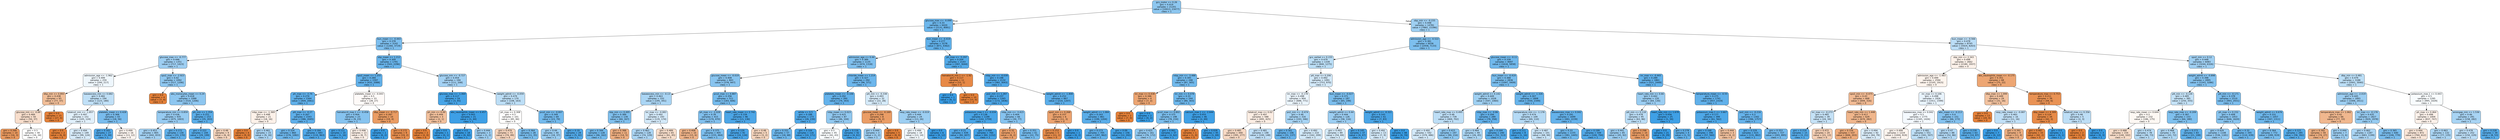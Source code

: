 digraph Tree {
node [shape=box, style="filled, rounded", color="black", fontname="helvetica"] ;
edge [fontname="helvetica"] ;
0 [label="gcs_motor <= 0.26\ngini = 0.419\nsamples = 21201\nvalue = [10013, 23477]\nclass = 1", fillcolor="#8dc7f0"] ;
1 [label="glucose_max <= -0.099\ngini = 0.33\nsamples = 6420\nvalue = [2131, 8081]\nclass = 1", fillcolor="#6db7ec"] ;
0 -> 1 [labeldistance=2.5, labelangle=45, headlabel="True"] ;
2 [label="bun_mean <= -0.443\ngini = 0.378\nsamples = 3142\nvalue = [1260, 3719]\nclass = 1", fillcolor="#7cbeee"] ;
1 -> 2 ;
3 [label="glucose_max <= -0.777\ngini = 0.446\nsamples = 1351\nvalue = [717, 1423]\nclass = 1", fillcolor="#9dcef2"] ;
2 -> 3 ;
4 [label="admission_age <= -1.962\ngini = 0.499\nsamples = 259\nvalue = [200, 217]\nclass = 1", fillcolor="#eff7fd"] ;
3 -> 4 ;
5 [label="dbp_min <= 0.893\ngini = 0.438\nsamples = 65\nvalue = [77, 37]\nclass = 0", fillcolor="#f1be98"] ;
4 -> 5 ;
6 [label="glucose_min <= -0.89\ngini = 0.489\nsamples = 50\nvalue = [50, 37]\nclass = 0", fillcolor="#f8decc"] ;
5 -> 6 ;
7 [label="gini = 0.266\nsamples = 10\nvalue = [16, 3]\nclass = 0", fillcolor="#ea995e"] ;
6 -> 7 ;
8 [label="gini = 0.5\nsamples = 40\nvalue = [34, 34]\nclass = 0", fillcolor="#ffffff"] ;
6 -> 8 ;
9 [label="gini = 0.0\nsamples = 15\nvalue = [27, 0]\nclass = 0", fillcolor="#e58139"] ;
5 -> 9 ;
10 [label="baseexcess_min <= 0.682\ngini = 0.482\nsamples = 194\nvalue = [123, 180]\nclass = 1", fillcolor="#c0e0f7"] ;
4 -> 10 ;
11 [label="totalco2_min <= -1.857\ngini = 0.497\nsamples = 151\nvalue = [105, 124]\nclass = 1", fillcolor="#e1f0fb"] ;
10 -> 11 ;
12 [label="gini = 0.0\nsamples = 2\nvalue = [6, 0]\nclass = 0", fillcolor="#e58139"] ;
11 -> 12 ;
13 [label="gini = 0.494\nsamples = 149\nvalue = [99, 124]\nclass = 1", fillcolor="#d7ebfa"] ;
11 -> 13 ;
14 [label="platelets_mean <= 0.428\ngini = 0.368\nsamples = 43\nvalue = [18, 56]\nclass = 1", fillcolor="#79bced"] ;
10 -> 14 ;
15 [label="gini = 0.183\nsamples = 27\nvalue = [5, 44]\nclass = 1", fillcolor="#50a8e8"] ;
14 -> 15 ;
16 [label="gini = 0.499\nsamples = 16\nvalue = [13, 12]\nclass = 0", fillcolor="#fdf5f0"] ;
14 -> 16 ;
17 [label="spo2_max <= -2.923\ngini = 0.42\nsamples = 1092\nvalue = [517, 1206]\nclass = 1", fillcolor="#8ec7f0"] ;
3 -> 17 ;
18 [label="gini = 0.0\nsamples = 4\nvalue = [7, 0]\nclass = 0", fillcolor="#e58139"] ;
17 -> 18 ;
19 [label="abs_monocytes_mean <= 0.24\ngini = 0.418\nsamples = 1088\nvalue = [510, 1206]\nclass = 1", fillcolor="#8dc6f0"] ;
17 -> 19 ;
20 [label="temperature_min <= 0.859\ngini = 0.436\nsamples = 935\nvalue = [475, 1003]\nclass = 1", fillcolor="#97cbf1"] ;
19 -> 20 ;
21 [label="gini = 0.453\nsamples = 805\nvalue = [442, 833]\nclass = 1", fillcolor="#a2d1f3"] ;
20 -> 21 ;
22 [label="gini = 0.272\nsamples = 130\nvalue = [33, 170]\nclass = 1", fillcolor="#5fb0ea"] ;
20 -> 22 ;
23 [label="ph_min <= 1.354\ngini = 0.251\nsamples = 153\nvalue = [35, 203]\nclass = 1", fillcolor="#5baee9"] ;
19 -> 23 ;
24 [label="gini = 0.222\nsamples = 144\nvalue = [29, 199]\nclass = 1", fillcolor="#56abe9"] ;
23 -> 24 ;
25 [label="gini = 0.48\nsamples = 9\nvalue = [6, 4]\nclass = 0", fillcolor="#f6d5bd"] ;
23 -> 25 ;
26 [label="sbp_mean <= 1.212\ngini = 0.309\nsamples = 1791\nvalue = [543, 2296]\nclass = 1", fillcolor="#68b4eb"] ;
2 -> 26 ;
27 [label="spo2_mean <= 1.255\ngini = 0.284\nsamples = 1597\nvalue = [432, 2088]\nclass = 1", fillcolor="#62b1ea"] ;
26 -> 27 ;
28 [label="ph_max <= -3.74\ngini = 0.274\nsamples = 1564\nvalue = [404, 2061]\nclass = 1", fillcolor="#60b0ea"] ;
27 -> 28 ;
29 [label="mbp_max <= -1.369\ngini = 0.498\nsamples = 21\nvalue = [18, 16]\nclass = 0", fillcolor="#fcf1e9"] ;
28 -> 29 ;
30 [label="gini = 0.0\nsamples = 6\nvalue = [9, 0]\nclass = 0", fillcolor="#e58139"] ;
29 -> 30 ;
31 [label="gini = 0.461\nsamples = 15\nvalue = [9, 16]\nclass = 1", fillcolor="#a8d4f4"] ;
29 -> 31 ;
32 [label="ptt_max <= -0.27\ngini = 0.267\nsamples = 1543\nvalue = [386, 2045]\nclass = 1", fillcolor="#5eafea"] ;
28 -> 32 ;
33 [label="gini = 0.324\nsamples = 860\nvalue = [276, 1082]\nclass = 1", fillcolor="#6cb6ec"] ;
32 -> 33 ;
34 [label="gini = 0.184\nsamples = 683\nvalue = [110, 963]\nclass = 1", fillcolor="#50a8e8"] ;
32 -> 34 ;
35 [label="platelets_mean <= -0.043\ngini = 0.5\nsamples = 33\nvalue = [28, 27]\nclass = 0", fillcolor="#fefaf8"] ;
27 -> 35 ;
36 [label="hematocrit_max.1 <= -0.458\ngini = 0.404\nsamples = 23\nvalue = [9, 23]\nclass = 1", fillcolor="#86c3ef"] ;
35 -> 36 ;
37 [label="gini = 0.111\nsamples = 10\nvalue = [1, 16]\nclass = 1", fillcolor="#45a3e7"] ;
36 -> 37 ;
38 [label="gini = 0.498\nsamples = 13\nvalue = [8, 7]\nclass = 0", fillcolor="#fcefe6"] ;
36 -> 38 ;
39 [label="dbp_mean <= -0.717\ngini = 0.287\nsamples = 10\nvalue = [19, 4]\nclass = 0", fillcolor="#ea9c63"] ;
35 -> 39 ;
40 [label="gini = 0.0\nsamples = 1\nvalue = [0, 2]\nclass = 1", fillcolor="#399de5"] ;
39 -> 40 ;
41 [label="gini = 0.172\nsamples = 9\nvalue = [19, 2]\nclass = 0", fillcolor="#e88e4e"] ;
39 -> 41 ;
42 [label="glucose_min <= -0.727\ngini = 0.454\nsamples = 194\nvalue = [111, 208]\nclass = 1", fillcolor="#a3d1f3"] ;
26 -> 42 ;
43 [label="glucose_max <= -1.064\ngini = 0.117\nsamples = 24\nvalue = [3, 45]\nclass = 1", fillcolor="#46a4e7"] ;
42 -> 43 ;
44 [label="ph_min <= 0.49\ngini = 0.444\nsamples = 3\nvalue = [2, 1]\nclass = 0", fillcolor="#f2c09c"] ;
43 -> 44 ;
45 [label="gini = 0.0\nsamples = 2\nvalue = [2, 0]\nclass = 0", fillcolor="#e58139"] ;
44 -> 45 ;
46 [label="gini = 0.0\nsamples = 1\nvalue = [0, 1]\nclass = 1", fillcolor="#399de5"] ;
44 -> 46 ;
47 [label="abs_neutrophils_mean <= 0.457\ngini = 0.043\nsamples = 21\nvalue = [1, 44]\nclass = 1", fillcolor="#3d9fe6"] ;
43 -> 47 ;
48 [label="gini = 0.0\nsamples = 18\nvalue = [0, 42]\nclass = 1", fillcolor="#399de5"] ;
47 -> 48 ;
49 [label="gini = 0.444\nsamples = 3\nvalue = [1, 2]\nclass = 1", fillcolor="#9ccef2"] ;
47 -> 49 ;
50 [label="weight_admit <= -0.059\ngini = 0.479\nsamples = 170\nvalue = [108, 163]\nclass = 1", fillcolor="#bcdef6"] ;
42 -> 50 ;
51 [label="ph_max <= 0.308\ngini = 0.5\nsamples = 101\nvalue = [85, 84]\nclass = 0", fillcolor="#fffefd"] ;
50 -> 51 ;
52 [label="gini = 0.479\nsamples = 73\nvalue = [74, 49]\nclass = 0", fillcolor="#f6d4bc"] ;
51 -> 52 ;
53 [label="gini = 0.364\nsamples = 28\nvalue = [11, 35]\nclass = 1", fillcolor="#77bced"] ;
51 -> 53 ;
54 [label="pco2_min <= -0.007\ngini = 0.349\nsamples = 69\nvalue = [23, 79]\nclass = 1", fillcolor="#73baed"] ;
50 -> 54 ;
55 [label="gini = 0.44\nsamples = 40\nvalue = [18, 37]\nclass = 1", fillcolor="#99cdf2"] ;
54 -> 55 ;
56 [label="gini = 0.19\nsamples = 29\nvalue = [5, 42]\nclass = 1", fillcolor="#51a9e8"] ;
54 -> 56 ;
57 [label="bun_mean <= -0.419\ngini = 0.277\nsamples = 3278\nvalue = [871, 4362]\nclass = 1", fillcolor="#61b1ea"] ;
1 -> 57 ;
58 [label="admission_age <= 0.44\ngini = 0.389\nsamples = 1135\nvalue = [474, 1318]\nclass = 1", fillcolor="#80c0ee"] ;
57 -> 58 ;
59 [label="glucose_mean <= -0.019\ngini = 0.408\nsamples = 843\nvalue = [378, 947]\nclass = 1", fillcolor="#88c4ef"] ;
58 -> 59 ;
60 [label="baseexcess_min <= -0.13\ngini = 0.463\nsamples = 332\nvalue = [195, 341]\nclass = 1", fillcolor="#aad5f4"] ;
59 -> 60 ;
61 [label="sbp_min <= 0.495\ngini = 0.389\nsamples = 139\nvalue = [60, 167]\nclass = 1", fillcolor="#80c0ee"] ;
60 -> 61 ;
62 [label="gini = 0.344\nsamples = 128\nvalue = [46, 162]\nclass = 1", fillcolor="#71b9ec"] ;
61 -> 62 ;
63 [label="gini = 0.388\nsamples = 11\nvalue = [14, 5]\nclass = 0", fillcolor="#eeae80"] ;
61 -> 63 ;
64 [label="inr_max <= -0.083\ngini = 0.492\nsamples = 193\nvalue = [135, 174]\nclass = 1", fillcolor="#d3e9f9"] ;
60 -> 64 ;
65 [label="gini = 0.463\nsamples = 128\nvalue = [74, 129]\nclass = 1", fillcolor="#abd5f4"] ;
64 -> 65 ;
66 [label="gini = 0.489\nsamples = 65\nvalue = [61, 45]\nclass = 0", fillcolor="#f8decb"] ;
64 -> 66 ;
67 [label="pco2_max <= 0.887\ngini = 0.356\nsamples = 511\nvalue = [183, 606]\nclass = 1", fillcolor="#75bbed"] ;
59 -> 67 ;
68 [label="ph_max <= -2.028\ngini = 0.39\nsamples = 415\nvalue = [170, 470]\nclass = 1", fillcolor="#81c0ee"] ;
67 -> 68 ;
69 [label="gini = 0.408\nsamples = 10\nvalue = [15, 6]\nclass = 0", fillcolor="#efb388"] ;
68 -> 69 ;
70 [label="gini = 0.375\nsamples = 405\nvalue = [155, 464]\nclass = 1", fillcolor="#7bbeee"] ;
68 -> 70 ;
71 [label="heart_rate_mean <= 2.742\ngini = 0.159\nsamples = 96\nvalue = [13, 136]\nclass = 1", fillcolor="#4ca6e7"] ;
67 -> 71 ;
72 [label="gini = 0.129\nsamples = 91\nvalue = [10, 134]\nclass = 1", fillcolor="#48a4e7"] ;
71 -> 72 ;
73 [label="gini = 0.48\nsamples = 5\nvalue = [3, 2]\nclass = 0", fillcolor="#f6d5bd"] ;
71 -> 73 ;
74 [label="chloride_mean <= 1.214\ngini = 0.327\nsamples = 292\nvalue = [96, 371]\nclass = 1", fillcolor="#6cb6ec"] ;
58 -> 74 ;
75 [label="platelets_mean <= -0.106\ngini = 0.292\nsamples = 260\nvalue = [74, 343]\nclass = 1", fillcolor="#64b2eb"] ;
74 -> 75 ;
76 [label="white <= 0.5\ngini = 0.188\nsamples = 173\nvalue = [28, 239]\nclass = 1", fillcolor="#50a8e8"] ;
75 -> 76 ;
77 [label="gini = 0.331\nsamples = 57\nvalue = [18, 68]\nclass = 1", fillcolor="#6db7ec"] ;
76 -> 77 ;
78 [label="gini = 0.104\nsamples = 116\nvalue = [10, 171]\nclass = 1", fillcolor="#45a3e7"] ;
76 -> 78 ;
79 [label="mbp_mean <= 0.023\ngini = 0.425\nsamples = 87\nvalue = [46, 104]\nclass = 1", fillcolor="#91c8f0"] ;
75 -> 79 ;
80 [label="gini = 0.5\nsamples = 45\nvalue = [42, 43]\nclass = 1", fillcolor="#fafdfe"] ;
79 -> 80 ;
81 [label="gini = 0.116\nsamples = 42\nvalue = [4, 61]\nclass = 1", fillcolor="#46a3e7"] ;
79 -> 81 ;
82 [label="ptt_min <= -0.338\ngini = 0.493\nsamples = 32\nvalue = [22, 28]\nclass = 1", fillcolor="#d5eaf9"] ;
74 -> 82 ;
83 [label="glucose_mean <= -0.169\ngini = 0.298\nsamples = 8\nvalue = [9, 2]\nclass = 0", fillcolor="#eb9d65"] ;
82 -> 83 ;
84 [label="gini = 0.444\nsamples = 3\nvalue = [1, 2]\nclass = 1", fillcolor="#9ccef2"] ;
83 -> 84 ;
85 [label="gini = 0.0\nsamples = 5\nvalue = [8, 0]\nclass = 0", fillcolor="#e58139"] ;
83 -> 85 ;
86 [label="resp_rate_mean <= -0.019\ngini = 0.444\nsamples = 24\nvalue = [13, 26]\nclass = 1", fillcolor="#9ccef2"] ;
82 -> 86 ;
87 [label="gini = 0.499\nsamples = 18\nvalue = [13, 14]\nclass = 1", fillcolor="#f1f8fd"] ;
86 -> 87 ;
88 [label="gini = 0.0\nsamples = 6\nvalue = [0, 12]\nclass = 1", fillcolor="#399de5"] ;
86 -> 88 ;
89 [label="ph_max <= -5.297\ngini = 0.204\nsamples = 2143\nvalue = [397, 3044]\nclass = 1", fillcolor="#53aae8"] ;
57 -> 89 ;
90 [label="hematocrit_min.1 <= -1.92\ngini = 0.117\nsamples = 11\nvalue = [15, 1]\nclass = 0", fillcolor="#e78946"] ;
89 -> 90 ;
91 [label="gini = 0.0\nsamples = 1\nvalue = [0, 1]\nclass = 1", fillcolor="#399de5"] ;
90 -> 91 ;
92 [label="gini = 0.0\nsamples = 10\nvalue = [15, 0]\nclass = 0", fillcolor="#e58139"] ;
90 -> 92 ;
93 [label="mbp_min <= -0.039\ngini = 0.198\nsamples = 2132\nvalue = [382, 3043]\nclass = 1", fillcolor="#52a9e8"] ;
89 -> 93 ;
94 [label="po2_min <= 1.287\ngini = 0.157\nsamples = 1265\nvalue = [172, 1836]\nclass = 1", fillcolor="#4ca6e7"] ;
93 -> 94 ;
95 [label="potassium_max.1 <= -0.034\ngini = 0.138\nsamples = 1199\nvalue = [142, 1759]\nclass = 1", fillcolor="#49a5e7"] ;
94 -> 95 ;
96 [label="gini = 0.21\nsamples = 439\nvalue = [82, 607]\nclass = 1", fillcolor="#54aae9"] ;
95 -> 96 ;
97 [label="gini = 0.094\nsamples = 760\nvalue = [60, 1152]\nclass = 1", fillcolor="#43a2e6"] ;
95 -> 97 ;
98 [label="mbp_min <= -3.415\ngini = 0.404\nsamples = 66\nvalue = [30, 77]\nclass = 1", fillcolor="#86c3ef"] ;
94 -> 98 ;
99 [label="gini = 0.32\nsamples = 5\nvalue = [8, 2]\nclass = 0", fillcolor="#eca06a"] ;
98 -> 99 ;
100 [label="gini = 0.351\nsamples = 61\nvalue = [22, 75]\nclass = 1", fillcolor="#73baed"] ;
98 -> 100 ;
101 [label="weight_admit <= -1.808\ngini = 0.252\nsamples = 867\nvalue = [210, 1207]\nclass = 1", fillcolor="#5baeea"] ;
93 -> 101 ;
102 [label="spo2_min <= 0.268\ngini = 0.337\nsamples = 6\nvalue = [11, 3]\nclass = 0", fillcolor="#eca36f"] ;
101 -> 102 ;
103 [label="gini = 0.153\nsamples = 5\nvalue = [11, 1]\nclass = 0", fillcolor="#e78c4b"] ;
102 -> 103 ;
104 [label="gini = 0.0\nsamples = 1\nvalue = [0, 2]\nclass = 1", fillcolor="#399de5"] ;
102 -> 104 ;
105 [label="weight_admit <= 1.084\ngini = 0.243\nsamples = 861\nvalue = [199, 1204]\nclass = 1", fillcolor="#5aade9"] ;
101 -> 105 ;
106 [label="gini = 0.273\nsamples = 705\nvalue = [187, 962]\nclass = 1", fillcolor="#5fb0ea"] ;
105 -> 106 ;
107 [label="gini = 0.09\nsamples = 156\nvalue = [12, 242]\nclass = 1", fillcolor="#43a2e6"] ;
105 -> 107 ;
108 [label="sbp_min <= -0.155\ngini = 0.448\nsamples = 14781\nvalue = [7882, 15396]\nclass = 1", fillcolor="#9ecff2"] ;
0 -> 108 [labeldistance=2.5, labelangle=-45, headlabel="False"] ;
109 [label="admission_age <= -0.522\ngini = 0.381\nsamples = 6036\nvalue = [2458, 7133]\nclass = 1", fillcolor="#7dbfee"] ;
108 -> 109 ;
110 [label="gcs_verbal <= 0.155\ngini = 0.479\nsamples = 1339\nvalue = [840, 1275]\nclass = 1", fillcolor="#bbdef6"] ;
109 -> 110 ;
111 [label="mbp_min <= -3.488\ngini = 0.345\nsamples = 248\nvalue = [87, 305]\nclass = 1", fillcolor="#71b9ec"] ;
110 -> 111 ;
112 [label="inr_max <= 0.438\ngini = 0.346\nsamples = 4\nvalue = [7, 2]\nclass = 0", fillcolor="#eca572"] ;
111 -> 112 ;
113 [label="gini = 0.0\nsamples = 2\nvalue = [7, 0]\nclass = 0", fillcolor="#e58139"] ;
112 -> 113 ;
114 [label="gini = 0.0\nsamples = 2\nvalue = [0, 2]\nclass = 1", fillcolor="#399de5"] ;
112 -> 114 ;
115 [label="inr_min <= 0.078\ngini = 0.33\nsamples = 244\nvalue = [80, 303]\nclass = 1", fillcolor="#6db7ec"] ;
111 -> 115 ;
116 [label="pco2_max <= 0.802\ngini = 0.375\nsamples = 198\nvalue = [78, 234]\nclass = 1", fillcolor="#7bbeee"] ;
115 -> 116 ;
117 [label="gini = 0.425\nsamples = 161\nvalue = [76, 172]\nclass = 1", fillcolor="#90c8f0"] ;
116 -> 117 ;
118 [label="gini = 0.061\nsamples = 37\nvalue = [2, 62]\nclass = 1", fillcolor="#3fa0e6"] ;
116 -> 118 ;
119 [label="calcium_max.1 <= -2.644\ngini = 0.055\nsamples = 46\nvalue = [2, 69]\nclass = 1", fillcolor="#3fa0e6"] ;
115 -> 119 ;
120 [label="gini = 0.0\nsamples = 1\nvalue = [1, 0]\nclass = 0", fillcolor="#e58139"] ;
119 -> 120 ;
121 [label="gini = 0.028\nsamples = 45\nvalue = [1, 69]\nclass = 1", fillcolor="#3c9ee5"] ;
119 -> 121 ;
122 [label="ptt_max <= 0.206\ngini = 0.492\nsamples = 1091\nvalue = [753, 970]\nclass = 1", fillcolor="#d3e9f9"] ;
110 -> 122 ;
123 [label="inr_max <= -0.178\ngini = 0.498\nsamples = 904\nvalue = [688, 771]\nclass = 1", fillcolor="#eaf4fc"] ;
122 -> 123 ;
124 [label="totalco2_max <= 0.02\ngini = 0.497\nsamples = 588\nvalue = [495, 425]\nclass = 0", fillcolor="#fbede3"] ;
123 -> 124 ;
125 [label="gini = 0.485\nsamples = 440\nvalue = [395, 277]\nclass = 0", fillcolor="#f7d9c4"] ;
124 -> 125 ;
126 [label="gini = 0.481\nsamples = 148\nvalue = [100, 148]\nclass = 1", fillcolor="#bfdff7"] ;
124 -> 126 ;
127 [label="po2_min <= -0.474\ngini = 0.46\nsamples = 316\nvalue = [193, 346]\nclass = 1", fillcolor="#a7d4f4"] ;
123 -> 127 ;
128 [label="gini = 0.301\nsamples = 106\nvalue = [31, 137]\nclass = 1", fillcolor="#66b3eb"] ;
127 -> 128 ;
129 [label="gini = 0.492\nsamples = 210\nvalue = [162, 209]\nclass = 1", fillcolor="#d2e9f9"] ;
127 -> 129 ;
130 [label="bun_mean <= -0.027\ngini = 0.371\nsamples = 187\nvalue = [65, 199]\nclass = 1", fillcolor="#7abded"] ;
122 -> 130 ;
131 [label="weight_admit <= 0.44\ngini = 0.444\nsamples = 126\nvalue = [58, 116]\nclass = 1", fillcolor="#9ccef2"] ;
130 -> 131 ;
132 [label="gini = 0.493\nsamples = 89\nvalue = [54, 69]\nclass = 1", fillcolor="#d4eaf9"] ;
131 -> 132 ;
133 [label="gini = 0.145\nsamples = 37\nvalue = [4, 47]\nclass = 1", fillcolor="#4aa5e7"] ;
131 -> 133 ;
134 [label="weight_admit <= -0.321\ngini = 0.143\nsamples = 61\nvalue = [7, 83]\nclass = 1", fillcolor="#4aa5e7"] ;
130 -> 134 ;
135 [label="gini = 0.492\nsamples = 13\nvalue = [7, 9]\nclass = 1", fillcolor="#d3e9f9"] ;
134 -> 135 ;
136 [label="gini = 0.0\nsamples = 48\nvalue = [0, 74]\nclass = 1", fillcolor="#399de5"] ;
134 -> 136 ;
137 [label="glucose_mean <= -0.11\ngini = 0.339\nsamples = 4697\nvalue = [1618, 5858]\nclass = 1", fillcolor="#70b8ec"] ;
109 -> 137 ;
138 [label="bun_mean <= -0.419\ngini = 0.368\nsamples = 2836\nvalue = [1097, 3409]\nclass = 1", fillcolor="#79bded"] ;
137 -> 138 ;
139 [label="weight_admit <= 0.142\ngini = 0.449\nsamples = 1028\nvalue = [547, 1060]\nclass = 1", fillcolor="#9fd0f2"] ;
138 -> 139 ;
140 [label="heart_rate_max <= 0.495\ngini = 0.48\nsamples = 739\nvalue = [469, 702]\nclass = 1", fillcolor="#bddef6"] ;
139 -> 140 ;
141 [label="gini = 0.492\nsamples = 542\nvalue = [379, 486]\nclass = 1", fillcolor="#d3e9f9"] ;
140 -> 141 ;
142 [label="gini = 0.415\nsamples = 197\nvalue = [90, 216]\nclass = 1", fillcolor="#8bc6f0"] ;
140 -> 142 ;
143 [label="mbp_max <= -0.86\ngini = 0.294\nsamples = 289\nvalue = [78, 358]\nclass = 1", fillcolor="#64b2eb"] ;
139 -> 143 ;
144 [label="gini = 0.464\nsamples = 49\nvalue = [26, 45]\nclass = 1", fillcolor="#abd6f4"] ;
143 -> 144 ;
145 [label="gini = 0.244\nsamples = 240\nvalue = [52, 313]\nclass = 1", fillcolor="#5aade9"] ;
143 -> 145 ;
146 [label="weight_admit <= -1.326\ngini = 0.307\nsamples = 1808\nvalue = [550, 2349]\nclass = 1", fillcolor="#67b4eb"] ;
138 -> 146 ;
147 [label="temperature_min <= -1.176\ngini = 0.474\nsamples = 109\nvalue = [69, 110]\nclass = 1", fillcolor="#b5daf5"] ;
146 -> 147 ;
148 [label="gini = 0.111\nsamples = 8\nvalue = [1, 16]\nclass = 1", fillcolor="#45a3e7"] ;
147 -> 148 ;
149 [label="gini = 0.487\nsamples = 101\nvalue = [68, 94]\nclass = 1", fillcolor="#c8e4f8"] ;
147 -> 149 ;
150 [label="baseexcess_max <= 0.042\ngini = 0.291\nsamples = 1699\nvalue = [481, 2239]\nclass = 1", fillcolor="#64b2eb"] ;
146 -> 150 ;
151 [label="gini = 0.33\nsamples = 1155\nvalue = [381, 1445]\nclass = 1", fillcolor="#6db7ec"] ;
150 -> 151 ;
152 [label="gini = 0.199\nsamples = 544\nvalue = [100, 794]\nclass = 1", fillcolor="#52a9e8"] ;
150 -> 152 ;
153 [label="inr_max <= -0.443\ngini = 0.289\nsamples = 1861\nvalue = [521, 2449]\nclass = 1", fillcolor="#63b2eb"] ;
137 -> 153 ;
154 [label="heart_rate_min <= 0.66\ngini = 0.442\nsamples = 120\nvalue = [64, 130]\nclass = 1", fillcolor="#9acdf2"] ;
153 -> 154 ;
155 [label="ptt_min <= 0.118\ngini = 0.478\nsamples = 95\nvalue = [63, 96]\nclass = 1", fillcolor="#bbddf6"] ;
154 -> 155 ;
156 [label="gini = 0.441\nsamples = 85\nvalue = [45, 92]\nclass = 1", fillcolor="#9acdf2"] ;
155 -> 156 ;
157 [label="gini = 0.298\nsamples = 10\nvalue = [18, 4]\nclass = 0", fillcolor="#eb9d65"] ;
155 -> 157 ;
158 [label="heart_rate_min <= 1.678\ngini = 0.056\nsamples = 25\nvalue = [1, 34]\nclass = 1", fillcolor="#3fa0e6"] ;
154 -> 158 ;
159 [label="gini = 0.0\nsamples = 21\nvalue = [0, 29]\nclass = 1", fillcolor="#399de5"] ;
158 -> 159 ;
160 [label="gini = 0.278\nsamples = 4\nvalue = [1, 5]\nclass = 1", fillcolor="#61b1ea"] ;
158 -> 160 ;
161 [label="temperature_mean <= -0.55\ngini = 0.275\nsamples = 1741\nvalue = [457, 2319]\nclass = 1", fillcolor="#60b0ea"] ;
153 -> 161 ;
162 [label="potassium_max.1 <= 3.667\ngini = 0.177\nsamples = 399\nvalue = [61, 562]\nclass = 1", fillcolor="#4ea8e8"] ;
161 -> 162 ;
163 [label="gini = 0.168\nsamples = 396\nvalue = [57, 560]\nclass = 1", fillcolor="#4da7e8"] ;
162 -> 163 ;
164 [label="gini = 0.444\nsamples = 3\nvalue = [4, 2]\nclass = 0", fillcolor="#f2c09c"] ;
162 -> 164 ;
165 [label="po2_min <= -0.216\ngini = 0.3\nsamples = 1342\nvalue = [396, 1757]\nclass = 1", fillcolor="#66b3eb"] ;
161 -> 165 ;
166 [label="gini = 0.229\nsamples = 615\nvalue = [131, 862]\nclass = 1", fillcolor="#57ace9"] ;
165 -> 166 ;
167 [label="gini = 0.353\nsamples = 727\nvalue = [265, 895]\nclass = 1", fillcolor="#74baed"] ;
165 -> 167 ;
168 [label="bun_mean <= -0.566\ngini = 0.478\nsamples = 8745\nvalue = [5424, 8263]\nclass = 1", fillcolor="#bbddf6"] ;
108 -> 168 ;
169 [label="sbp_min <= 2.343\ngini = 0.498\nsamples = 2662\nvalue = [2180, 1937]\nclass = 0", fillcolor="#fcf1e9"] ;
168 -> 169 ;
170 [label="admission_age <= -1.483\ngini = 0.499\nsamples = 2594\nvalue = [2105, 1915]\nclass = 0", fillcolor="#fdf4ed"] ;
169 -> 170 ;
171 [label="spo2_min <= -0.475\ngini = 0.43\nsamples = 668\nvalue = [694, 316]\nclass = 0", fillcolor="#f1ba93"] ;
170 -> 171 ;
172 [label="inr_max <= -0.273\ngini = 0.485\nsamples = 39\nvalue = [24, 34]\nclass = 1", fillcolor="#c5e2f7"] ;
171 -> 172 ;
173 [label="gini = 0.219\nsamples = 15\nvalue = [3, 21]\nclass = 1", fillcolor="#55abe9"] ;
172 -> 173 ;
174 [label="gini = 0.472\nsamples = 24\nvalue = [21, 13]\nclass = 0", fillcolor="#f5cfb4"] ;
172 -> 174 ;
175 [label="heart_rate_min <= 1.448\ngini = 0.417\nsamples = 629\nvalue = [670, 282]\nclass = 0", fillcolor="#f0b68c"] ;
171 -> 175 ;
176 [label="gini = 0.376\nsamples = 537\nvalue = [606, 203]\nclass = 0", fillcolor="#eeab7b"] ;
175 -> 176 ;
177 [label="gini = 0.494\nsamples = 92\nvalue = [64, 79]\nclass = 1", fillcolor="#d9ecfa"] ;
175 -> 177 ;
178 [label="inr_max <= 0.106\ngini = 0.498\nsamples = 1926\nvalue = [1411, 1599]\nclass = 1", fillcolor="#e8f3fc"] ;
170 -> 178 ;
179 [label="baseexcess_max <= 0.042\ngini = 0.5\nsamples = 1775\nvalue = [1345, 1426]\nclass = 1", fillcolor="#f4f9fe"] ;
178 -> 179 ;
180 [label="gini = 0.499\nsamples = 1224\nvalue = [1004, 919]\nclass = 0", fillcolor="#fdf4ee"] ;
179 -> 180 ;
181 [label="gini = 0.481\nsamples = 551\nvalue = [341, 507]\nclass = 1", fillcolor="#bedff6"] ;
179 -> 181 ;
182 [label="wbc_mean <= -0.213\ngini = 0.4\nsamples = 151\nvalue = [66, 173]\nclass = 1", fillcolor="#85c2ef"] ;
178 -> 182 ;
183 [label="gini = 0.47\nsamples = 88\nvalue = [52, 86]\nclass = 1", fillcolor="#b1d8f5"] ;
182 -> 183 ;
184 [label="gini = 0.239\nsamples = 63\nvalue = [14, 87]\nclass = 1", fillcolor="#59ade9"] ;
182 -> 184 ;
185 [label="abs_neutrophils_mean <= -0.175\ngini = 0.351\nsamples = 68\nvalue = [75, 22]\nclass = 0", fillcolor="#eda673"] ;
169 -> 185 ;
186 [label="dbp_max <= 1.099\ngini = 0.449\nsamples = 29\nvalue = [31, 16]\nclass = 0", fillcolor="#f2c29f"] ;
185 -> 186 ;
187 [label="gini = 0.0\nsamples = 13\nvalue = [20, 0]\nclass = 0", fillcolor="#e58139"] ;
186 -> 187 ;
188 [label="resp_rate_mean <= -0.087\ngini = 0.483\nsamples = 16\nvalue = [11, 16]\nclass = 1", fillcolor="#c1e0f7"] ;
186 -> 188 ;
189 [label="gini = 0.0\nsamples = 7\nvalue = [0, 12]\nclass = 1", fillcolor="#399de5"] ;
188 -> 189 ;
190 [label="gini = 0.391\nsamples = 9\nvalue = [11, 4]\nclass = 0", fillcolor="#eeaf81"] ;
188 -> 190 ;
191 [label="temperature_max <= 0.753\ngini = 0.211\nsamples = 39\nvalue = [44, 6]\nclass = 0", fillcolor="#e99254"] ;
185 -> 191 ;
192 [label="dbp_mean <= 4.309\ngini = 0.124\nsamples = 34\nvalue = [42, 3]\nclass = 0", fillcolor="#e78a47"] ;
191 -> 192 ;
193 [label="gini = 0.087\nsamples = 33\nvalue = [42, 2]\nclass = 0", fillcolor="#e68742"] ;
192 -> 193 ;
194 [label="gini = 0.0\nsamples = 1\nvalue = [0, 1]\nclass = 1", fillcolor="#399de5"] ;
192 -> 194 ;
195 [label="totalco2_max <= 0.356\ngini = 0.48\nsamples = 5\nvalue = [2, 3]\nclass = 1", fillcolor="#bddef6"] ;
191 -> 195 ;
196 [label="gini = 0.0\nsamples = 2\nvalue = [2, 0]\nclass = 0", fillcolor="#e58139"] ;
195 -> 196 ;
197 [label="gini = 0.0\nsamples = 3\nvalue = [0, 3]\nclass = 1", fillcolor="#399de5"] ;
195 -> 197 ;
198 [label="spo2_min <= 0.12\ngini = 0.448\nsamples = 6083\nvalue = [3244, 6326]\nclass = 1", fillcolor="#9fcff2"] ;
168 -> 198 ;
199 [label="weight_admit <= -0.898\ngini = 0.398\nsamples = 2895\nvalue = [1243, 3286]\nclass = 1", fillcolor="#84c2ef"] ;
198 -> 199 ;
200 [label="ptt_min <= -0.126\ngini = 0.485\nsamples = 385\nvalue = [250, 355]\nclass = 1", fillcolor="#c4e2f7"] ;
199 -> 200 ;
201 [label="resp_rate_mean <= 0.644\ngini = 0.5\nsamples = 232\nvalue = [186, 175]\nclass = 0", fillcolor="#fdf8f3"] ;
200 -> 201 ;
202 [label="gini = 0.488\nsamples = 154\nvalue = [140, 102]\nclass = 0", fillcolor="#f8ddc9"] ;
201 -> 202 ;
203 [label="gini = 0.474\nsamples = 78\nvalue = [46, 73]\nclass = 1", fillcolor="#b6dbf5"] ;
201 -> 203 ;
204 [label="resp_rate_max <= -0.209\ngini = 0.387\nsamples = 153\nvalue = [64, 180]\nclass = 1", fillcolor="#7fc0ee"] ;
200 -> 204 ;
205 [label="gini = 0.468\nsamples = 70\nvalue = [43, 72]\nclass = 1", fillcolor="#afd8f5"] ;
204 -> 205 ;
206 [label="gini = 0.273\nsamples = 83\nvalue = [21, 108]\nclass = 1", fillcolor="#5fb0ea"] ;
204 -> 206 ;
207 [label="ptt_min <= -0.171\ngini = 0.378\nsamples = 2510\nvalue = [993, 2931]\nclass = 1", fillcolor="#7cbeee"] ;
199 -> 207 ;
208 [label="ph_max <= 0.152\ngini = 0.408\nsamples = 1453\nvalue = [646, 1620]\nclass = 1", fillcolor="#88c4ef"] ;
207 -> 208 ;
209 [label="gini = 0.429\nsamples = 1108\nvalue = [536, 1181]\nclass = 1", fillcolor="#93c9f1"] ;
208 -> 209 ;
210 [label="gini = 0.32\nsamples = 345\nvalue = [110, 439]\nclass = 1", fillcolor="#6bb6ec"] ;
208 -> 210 ;
211 [label="weight_admit <= 0.676\ngini = 0.331\nsamples = 1057\nvalue = [347, 1311]\nclass = 1", fillcolor="#6db7ec"] ;
207 -> 211 ;
212 [label="gini = 0.364\nsamples = 772\nvalue = [289, 919]\nclass = 1", fillcolor="#77bced"] ;
211 -> 212 ;
213 [label="gini = 0.225\nsamples = 285\nvalue = [58, 392]\nclass = 1", fillcolor="#56ace9"] ;
211 -> 213 ;
214 [label="dbp_min <= 0.481\ngini = 0.479\nsamples = 3188\nvalue = [2001, 3040]\nclass = 1", fillcolor="#bbdef6"] ;
198 -> 214 ;
215 [label="admission_age <= -2.019\ngini = 0.445\nsamples = 1893\nvalue = [1006, 2011]\nclass = 1", fillcolor="#9ccef2"] ;
214 -> 215 ;
216 [label="temperature_max <= 1.062\ngini = 0.42\nsamples = 66\nvalue = [77, 33]\nclass = 0", fillcolor="#f0b78e"] ;
215 -> 216 ;
217 [label="gini = 0.392\nsamples = 59\nvalue = [74, 27]\nclass = 0", fillcolor="#eeaf81"] ;
216 -> 217 ;
218 [label="gini = 0.444\nsamples = 7\nvalue = [3, 6]\nclass = 1", fillcolor="#9ccef2"] ;
216 -> 218 ;
219 [label="inr_max <= -0.178\ngini = 0.435\nsamples = 1827\nvalue = [929, 1978]\nclass = 1", fillcolor="#96cbf1"] ;
215 -> 219 ;
220 [label="gini = 0.462\nsamples = 1187\nvalue = [683, 1199]\nclass = 1", fillcolor="#aad5f4"] ;
219 -> 220 ;
221 [label="gini = 0.365\nsamples = 640\nvalue = [246, 779]\nclass = 1", fillcolor="#78bced"] ;
219 -> 221 ;
222 [label="potassium_max.1 <= 0.443\ngini = 0.5\nsamples = 1295\nvalue = [995, 1029]\nclass = 1", fillcolor="#f8fcfe"] ;
214 -> 222 ;
223 [label="ph_max <= 0.464\ngini = 0.498\nsamples = 1004\nvalue = [837, 747]\nclass = 0", fillcolor="#fcf1ea"] ;
222 -> 223 ;
224 [label="gini = 0.494\nsamples = 872\nvalue = [760, 612]\nclass = 0", fillcolor="#fae6d8"] ;
223 -> 224 ;
225 [label="gini = 0.463\nsamples = 132\nvalue = [77, 135]\nclass = 1", fillcolor="#aad5f4"] ;
223 -> 225 ;
226 [label="aniongap_min <= 1.536\ngini = 0.46\nsamples = 291\nvalue = [158, 282]\nclass = 1", fillcolor="#a8d4f4"] ;
222 -> 226 ;
227 [label="gini = 0.478\nsamples = 252\nvalue = [150, 229]\nclass = 1", fillcolor="#bbddf6"] ;
226 -> 227 ;
228 [label="gini = 0.228\nsamples = 39\nvalue = [8, 53]\nclass = 1", fillcolor="#57ace9"] ;
226 -> 228 ;
}